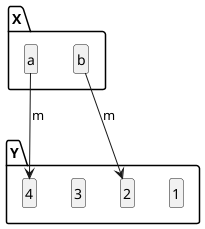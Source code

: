 @startuml
skinparam shadowing false
hide members
hide circle
class "X.a"
class "X.b"
class "Y.1"
class "Y.2"
class "Y.3"
class "Y.4"

"X.a" --> "Y.4" : "m"
"X.b" --> "Y.2" : "m"
@enduml
